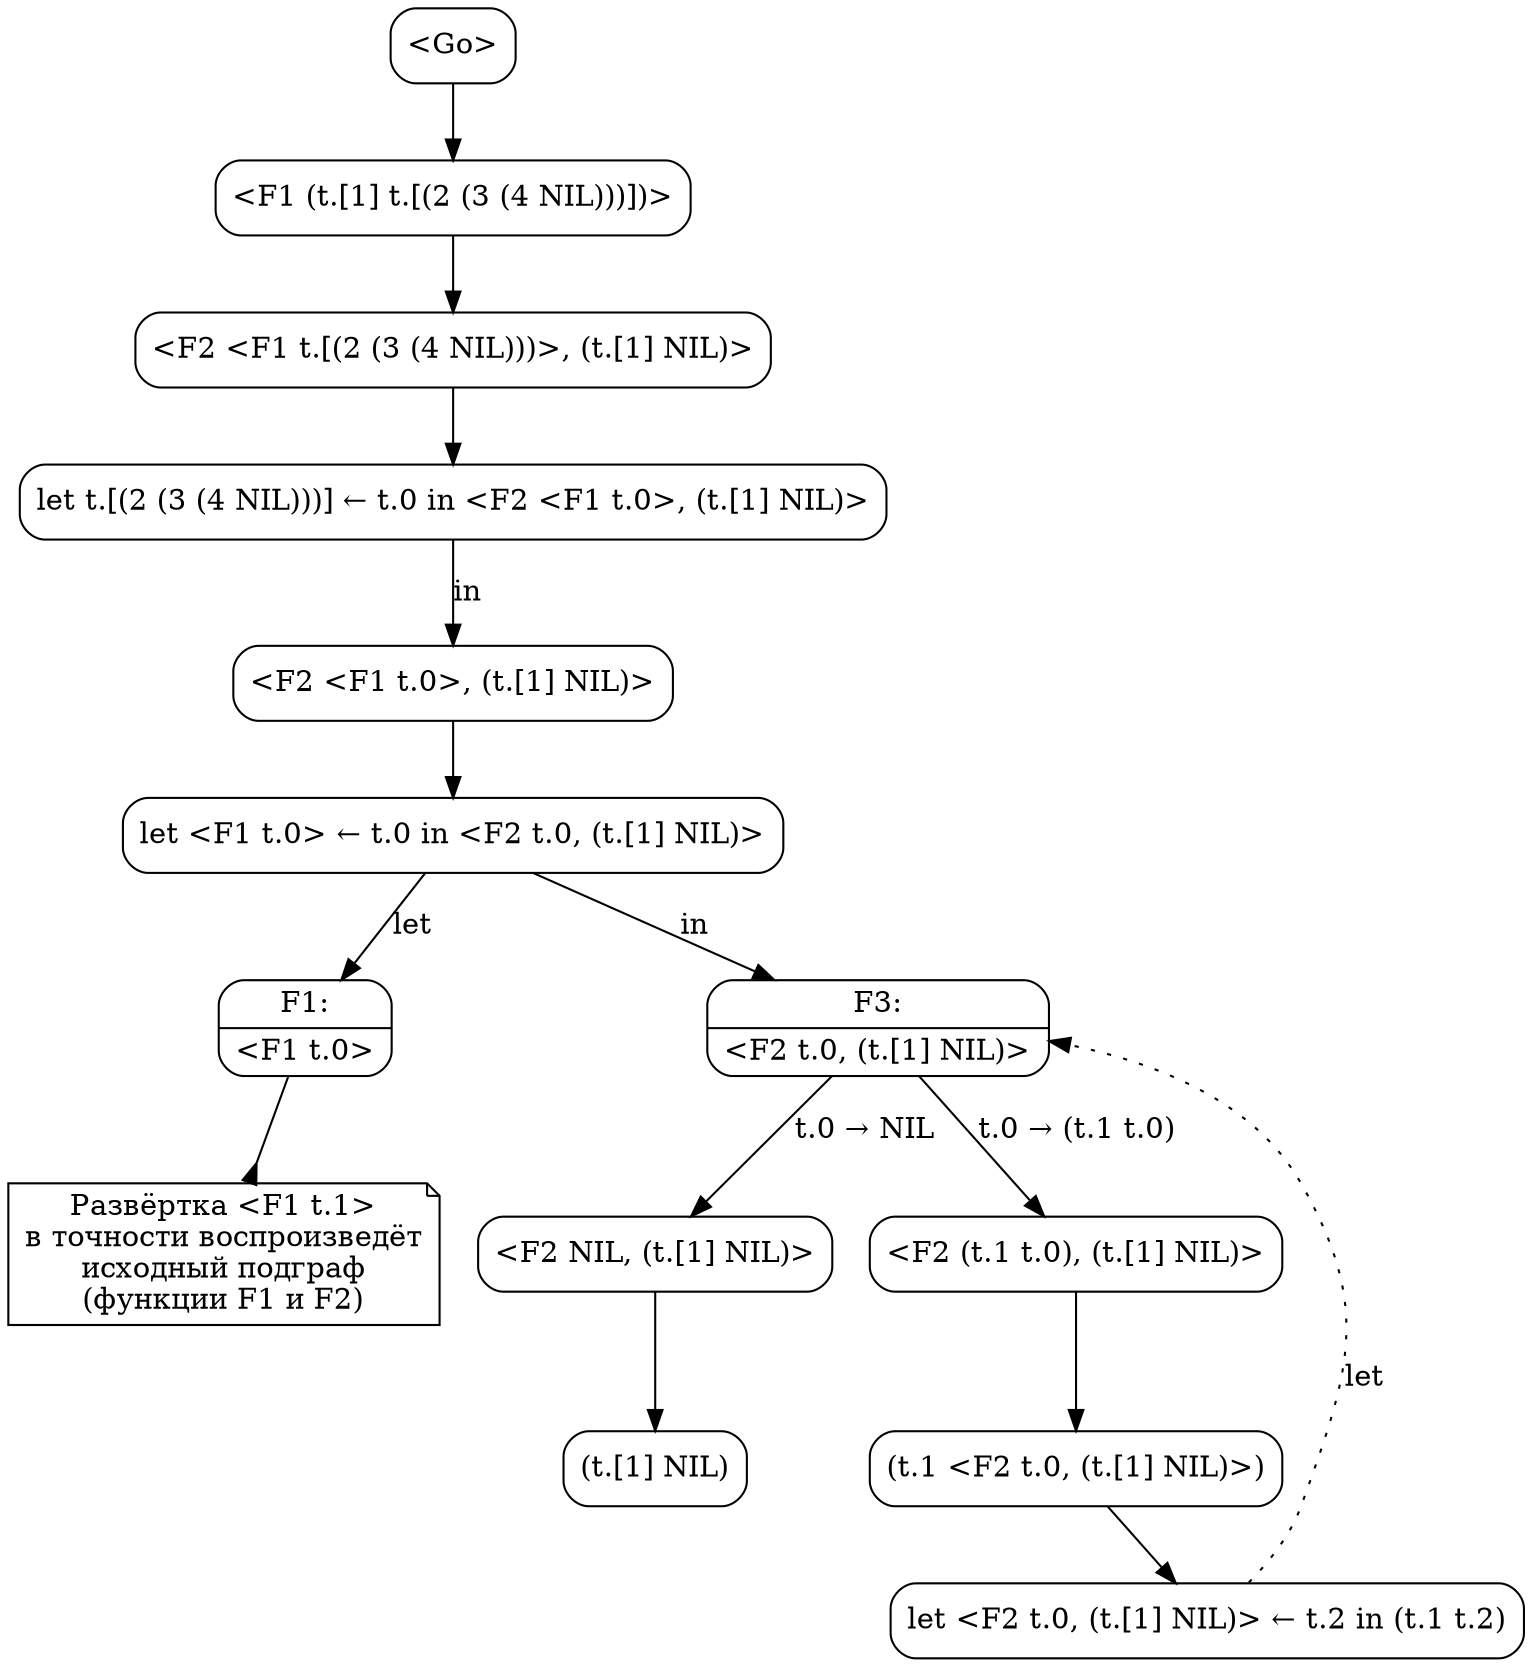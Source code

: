 digraph {
  node [shape=box, style=rounded];

  Go [label="<Go>"];
  C1 [label="<F1 (t.[1] t.[(2 (3 (4 NIL)))])>"];
  Go -> C1;
  C2 [label="<F2 <F1 t.[(2 (3 (4 NIL)))>, (t.[1] NIL)>"];
  C1 -> C2;
  C3 [label="let t.[(2 (3 (4 NIL)))] ← t.0 in <F2 <F1 t.0>, (t.[1] NIL)>"];
  C2 -> C3;
  C4 [label="<F2 <F1 t.0>, (t.[1] NIL)>"];
  C3 -> C4 [label="in"];
  C5 [label="let <F1 t.0> ← t.0 in <F2 t.0, (t.[1] NIL)>"];
  C4 -> C5;
  F1 [shape=record, label="{F1:|\<F1 t.0\>}"];
  C5 -> F1 [label="let"];
  N1 [shape=note,
    label="Развёртка <F1 t.1>\nв точности воспроизведёт\nисходный подграф\n(функции F1 и F2)"];
  F1 -> N1 [arrowhead="inv"];
  F3 [shape=record, label="{F3:|\<F2 t.0, (t.[1] NIL)\>}"];
  C5 -> F3 [label="in"];
  C6 [label="<F2 NIL, (t.[1] NIL)>"];
  F3 -> C6 [label="t.0 → NIL"];
  C7 [label="(t.[1] NIL)"];
  C6 -> C7;
  C8 [label="<F2 (t.1 t.0), (t.[1] NIL)>"];
  F3 -> C8 [label="t.0 → (t.1 t.0)"];
  C9 [label="(t.1 <F2 t.0, (t.[1] NIL)>)"];
  C8 -> C9;
  C10 [label="let <F2 t.0, (t.[1] NIL)> ← t.2 in (t.1 t.2)"];
  C9 -> C10;
  C10 -> F3 [label="let", style=dotted];
}
